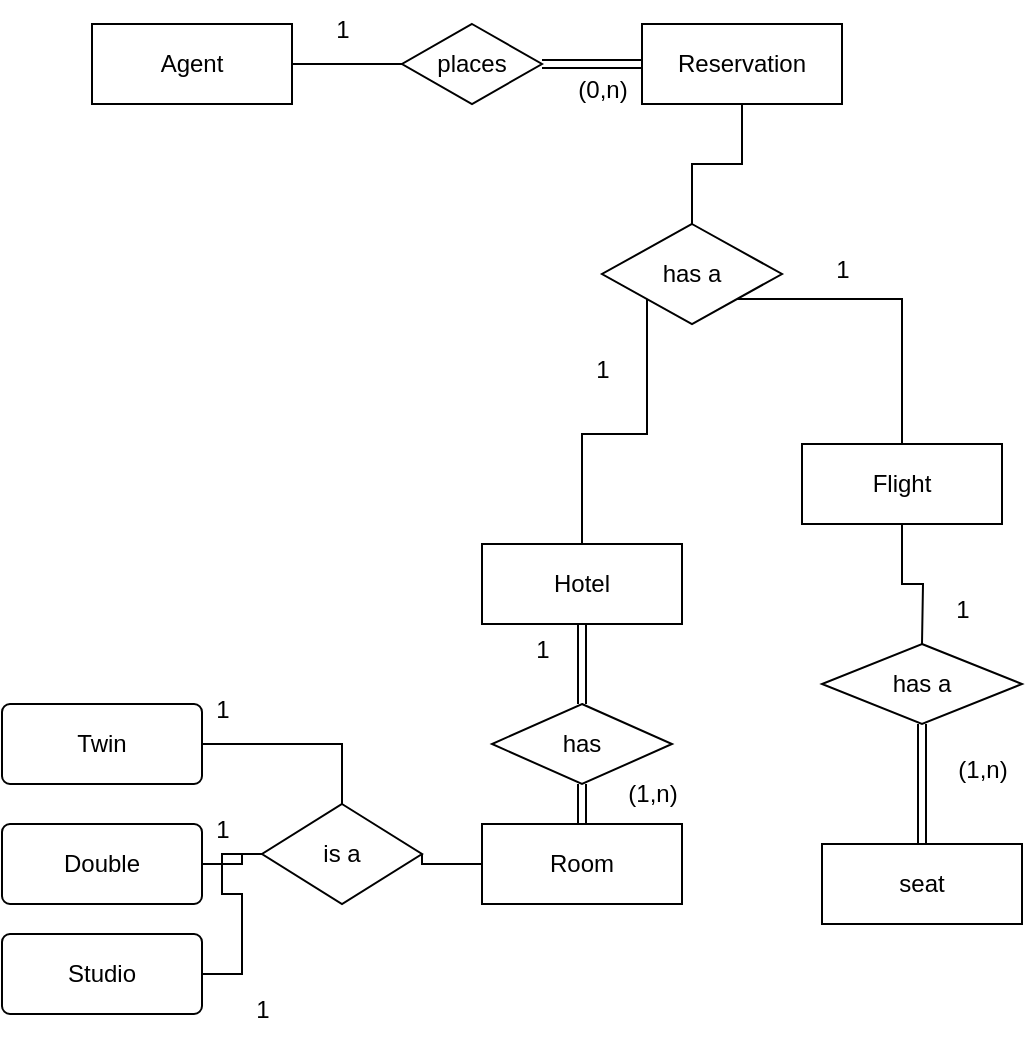 <mxfile version="21.2.1" type="github">
  <diagram id="C5RBs43oDa-KdzZeNtuy" name="Page-1">
    <mxGraphModel dx="472" dy="764" grid="1" gridSize="10" guides="1" tooltips="1" connect="1" arrows="1" fold="1" page="1" pageScale="1" pageWidth="827" pageHeight="1169" math="0" shadow="0">
      <root>
        <mxCell id="WIyWlLk6GJQsqaUBKTNV-0" />
        <mxCell id="WIyWlLk6GJQsqaUBKTNV-1" parent="WIyWlLk6GJQsqaUBKTNV-0" />
        <mxCell id="EMCxyHg4-kb57wSQ0Bh_-33" style="edgeStyle=orthogonalEdgeStyle;rounded=0;orthogonalLoop=1;jettySize=auto;html=1;exitX=0.5;exitY=1;exitDx=0;exitDy=0;endArrow=none;endFill=0;" edge="1" parent="WIyWlLk6GJQsqaUBKTNV-1" source="EMCxyHg4-kb57wSQ0Bh_-0">
          <mxGeometry relative="1" as="geometry">
            <mxPoint x="490" y="500" as="targetPoint" />
          </mxGeometry>
        </mxCell>
        <mxCell id="EMCxyHg4-kb57wSQ0Bh_-0" value="Flight" style="whiteSpace=wrap;html=1;align=center;" vertex="1" parent="WIyWlLk6GJQsqaUBKTNV-1">
          <mxGeometry x="430" y="400" width="100" height="40" as="geometry" />
        </mxCell>
        <mxCell id="EMCxyHg4-kb57wSQ0Bh_-17" value="" style="edgeStyle=orthogonalEdgeStyle;rounded=0;orthogonalLoop=1;jettySize=auto;html=1;shape=link;" edge="1" parent="WIyWlLk6GJQsqaUBKTNV-1" source="EMCxyHg4-kb57wSQ0Bh_-1" target="EMCxyHg4-kb57wSQ0Bh_-16">
          <mxGeometry relative="1" as="geometry" />
        </mxCell>
        <mxCell id="EMCxyHg4-kb57wSQ0Bh_-1" value="Hotel" style="whiteSpace=wrap;html=1;align=center;" vertex="1" parent="WIyWlLk6GJQsqaUBKTNV-1">
          <mxGeometry x="270" y="450" width="100" height="40" as="geometry" />
        </mxCell>
        <mxCell id="EMCxyHg4-kb57wSQ0Bh_-30" style="edgeStyle=orthogonalEdgeStyle;rounded=0;orthogonalLoop=1;jettySize=auto;html=1;exitX=0.5;exitY=1;exitDx=0;exitDy=0;entryX=0.5;entryY=0;entryDx=0;entryDy=0;endArrow=none;endFill=0;" edge="1" parent="WIyWlLk6GJQsqaUBKTNV-1" source="EMCxyHg4-kb57wSQ0Bh_-2" target="EMCxyHg4-kb57wSQ0Bh_-29">
          <mxGeometry relative="1" as="geometry" />
        </mxCell>
        <mxCell id="EMCxyHg4-kb57wSQ0Bh_-2" value="Reservation" style="whiteSpace=wrap;html=1;align=center;" vertex="1" parent="WIyWlLk6GJQsqaUBKTNV-1">
          <mxGeometry x="350" y="190" width="100" height="40" as="geometry" />
        </mxCell>
        <mxCell id="EMCxyHg4-kb57wSQ0Bh_-25" style="edgeStyle=orthogonalEdgeStyle;rounded=0;orthogonalLoop=1;jettySize=auto;html=1;exitX=1;exitY=0.5;exitDx=0;exitDy=0;entryX=0;entryY=0.5;entryDx=0;entryDy=0;endArrow=none;endFill=0;" edge="1" parent="WIyWlLk6GJQsqaUBKTNV-1" source="EMCxyHg4-kb57wSQ0Bh_-3" target="EMCxyHg4-kb57wSQ0Bh_-24">
          <mxGeometry relative="1" as="geometry" />
        </mxCell>
        <mxCell id="EMCxyHg4-kb57wSQ0Bh_-3" value="Agent" style="whiteSpace=wrap;html=1;align=center;" vertex="1" parent="WIyWlLk6GJQsqaUBKTNV-1">
          <mxGeometry x="75" y="190" width="100" height="40" as="geometry" />
        </mxCell>
        <mxCell id="EMCxyHg4-kb57wSQ0Bh_-10" style="edgeStyle=orthogonalEdgeStyle;rounded=0;orthogonalLoop=1;jettySize=auto;html=1;exitX=0;exitY=0.5;exitDx=0;exitDy=0;entryX=1;entryY=0.5;entryDx=0;entryDy=0;endArrow=none;endFill=0;" edge="1" parent="WIyWlLk6GJQsqaUBKTNV-1" source="EMCxyHg4-kb57wSQ0Bh_-5" target="EMCxyHg4-kb57wSQ0Bh_-9">
          <mxGeometry relative="1" as="geometry" />
        </mxCell>
        <mxCell id="EMCxyHg4-kb57wSQ0Bh_-5" value="Room" style="whiteSpace=wrap;html=1;align=center;" vertex="1" parent="WIyWlLk6GJQsqaUBKTNV-1">
          <mxGeometry x="270" y="590" width="100" height="40" as="geometry" />
        </mxCell>
        <mxCell id="EMCxyHg4-kb57wSQ0Bh_-11" style="edgeStyle=orthogonalEdgeStyle;rounded=0;orthogonalLoop=1;jettySize=auto;html=1;exitX=1;exitY=0.5;exitDx=0;exitDy=0;endArrow=none;endFill=0;" edge="1" parent="WIyWlLk6GJQsqaUBKTNV-1" source="EMCxyHg4-kb57wSQ0Bh_-6" target="EMCxyHg4-kb57wSQ0Bh_-9">
          <mxGeometry relative="1" as="geometry" />
        </mxCell>
        <mxCell id="EMCxyHg4-kb57wSQ0Bh_-6" value="Twin" style="rounded=1;arcSize=10;whiteSpace=wrap;html=1;align=center;" vertex="1" parent="WIyWlLk6GJQsqaUBKTNV-1">
          <mxGeometry x="30" y="530" width="100" height="40" as="geometry" />
        </mxCell>
        <mxCell id="EMCxyHg4-kb57wSQ0Bh_-14" style="edgeStyle=orthogonalEdgeStyle;rounded=0;orthogonalLoop=1;jettySize=auto;html=1;exitX=1;exitY=0.5;exitDx=0;exitDy=0;endArrow=none;endFill=0;" edge="1" parent="WIyWlLk6GJQsqaUBKTNV-1" source="EMCxyHg4-kb57wSQ0Bh_-7" target="EMCxyHg4-kb57wSQ0Bh_-9">
          <mxGeometry relative="1" as="geometry" />
        </mxCell>
        <mxCell id="EMCxyHg4-kb57wSQ0Bh_-7" value="Double" style="rounded=1;arcSize=10;whiteSpace=wrap;html=1;align=center;" vertex="1" parent="WIyWlLk6GJQsqaUBKTNV-1">
          <mxGeometry x="30" y="590" width="100" height="40" as="geometry" />
        </mxCell>
        <mxCell id="EMCxyHg4-kb57wSQ0Bh_-13" style="edgeStyle=orthogonalEdgeStyle;rounded=0;orthogonalLoop=1;jettySize=auto;html=1;exitX=1;exitY=0.5;exitDx=0;exitDy=0;entryX=0;entryY=0.5;entryDx=0;entryDy=0;endArrow=none;endFill=0;" edge="1" parent="WIyWlLk6GJQsqaUBKTNV-1" source="EMCxyHg4-kb57wSQ0Bh_-8" target="EMCxyHg4-kb57wSQ0Bh_-9">
          <mxGeometry relative="1" as="geometry" />
        </mxCell>
        <mxCell id="EMCxyHg4-kb57wSQ0Bh_-8" value="Studio" style="rounded=1;arcSize=10;whiteSpace=wrap;html=1;align=center;" vertex="1" parent="WIyWlLk6GJQsqaUBKTNV-1">
          <mxGeometry x="30" y="645" width="100" height="40" as="geometry" />
        </mxCell>
        <mxCell id="EMCxyHg4-kb57wSQ0Bh_-9" value="is a" style="shape=rhombus;perimeter=rhombusPerimeter;whiteSpace=wrap;html=1;align=center;" vertex="1" parent="WIyWlLk6GJQsqaUBKTNV-1">
          <mxGeometry x="160" y="580" width="80" height="50" as="geometry" />
        </mxCell>
        <mxCell id="EMCxyHg4-kb57wSQ0Bh_-18" style="edgeStyle=orthogonalEdgeStyle;rounded=0;orthogonalLoop=1;jettySize=auto;html=1;exitX=0.5;exitY=1;exitDx=0;exitDy=0;entryX=0.5;entryY=0;entryDx=0;entryDy=0;shape=link;" edge="1" parent="WIyWlLk6GJQsqaUBKTNV-1" source="EMCxyHg4-kb57wSQ0Bh_-16" target="EMCxyHg4-kb57wSQ0Bh_-5">
          <mxGeometry relative="1" as="geometry" />
        </mxCell>
        <mxCell id="EMCxyHg4-kb57wSQ0Bh_-16" value="has" style="shape=rhombus;perimeter=rhombusPerimeter;whiteSpace=wrap;html=1;align=center;" vertex="1" parent="WIyWlLk6GJQsqaUBKTNV-1">
          <mxGeometry x="275" y="530" width="90" height="40" as="geometry" />
        </mxCell>
        <mxCell id="EMCxyHg4-kb57wSQ0Bh_-19" value="1" style="text;html=1;align=center;verticalAlign=middle;resizable=0;points=[];autosize=1;strokeColor=none;fillColor=none;" vertex="1" parent="WIyWlLk6GJQsqaUBKTNV-1">
          <mxGeometry x="285" y="488" width="30" height="30" as="geometry" />
        </mxCell>
        <mxCell id="EMCxyHg4-kb57wSQ0Bh_-20" value="(1,n)" style="text;html=1;align=center;verticalAlign=middle;resizable=0;points=[];autosize=1;strokeColor=none;fillColor=none;" vertex="1" parent="WIyWlLk6GJQsqaUBKTNV-1">
          <mxGeometry x="330" y="560" width="50" height="30" as="geometry" />
        </mxCell>
        <mxCell id="EMCxyHg4-kb57wSQ0Bh_-21" value="1" style="text;html=1;align=center;verticalAlign=middle;resizable=0;points=[];autosize=1;strokeColor=none;fillColor=none;" vertex="1" parent="WIyWlLk6GJQsqaUBKTNV-1">
          <mxGeometry x="125" y="518" width="30" height="30" as="geometry" />
        </mxCell>
        <mxCell id="EMCxyHg4-kb57wSQ0Bh_-22" value="1" style="text;html=1;align=center;verticalAlign=middle;resizable=0;points=[];autosize=1;strokeColor=none;fillColor=none;" vertex="1" parent="WIyWlLk6GJQsqaUBKTNV-1">
          <mxGeometry x="145" y="668" width="30" height="30" as="geometry" />
        </mxCell>
        <mxCell id="EMCxyHg4-kb57wSQ0Bh_-23" value="1" style="text;html=1;align=center;verticalAlign=middle;resizable=0;points=[];autosize=1;strokeColor=none;fillColor=none;" vertex="1" parent="WIyWlLk6GJQsqaUBKTNV-1">
          <mxGeometry x="125" y="578" width="30" height="30" as="geometry" />
        </mxCell>
        <mxCell id="EMCxyHg4-kb57wSQ0Bh_-26" style="edgeStyle=orthogonalEdgeStyle;rounded=0;orthogonalLoop=1;jettySize=auto;html=1;exitX=1;exitY=0.5;exitDx=0;exitDy=0;entryX=0;entryY=0.5;entryDx=0;entryDy=0;shape=link;" edge="1" parent="WIyWlLk6GJQsqaUBKTNV-1" source="EMCxyHg4-kb57wSQ0Bh_-24" target="EMCxyHg4-kb57wSQ0Bh_-2">
          <mxGeometry relative="1" as="geometry" />
        </mxCell>
        <mxCell id="EMCxyHg4-kb57wSQ0Bh_-24" value="places" style="shape=rhombus;perimeter=rhombusPerimeter;whiteSpace=wrap;html=1;align=center;" vertex="1" parent="WIyWlLk6GJQsqaUBKTNV-1">
          <mxGeometry x="230" y="190" width="70" height="40" as="geometry" />
        </mxCell>
        <mxCell id="EMCxyHg4-kb57wSQ0Bh_-27" value="1" style="text;html=1;align=center;verticalAlign=middle;resizable=0;points=[];autosize=1;strokeColor=none;fillColor=none;" vertex="1" parent="WIyWlLk6GJQsqaUBKTNV-1">
          <mxGeometry x="185" y="178" width="30" height="30" as="geometry" />
        </mxCell>
        <mxCell id="EMCxyHg4-kb57wSQ0Bh_-28" value="(0,n)" style="text;html=1;align=center;verticalAlign=middle;resizable=0;points=[];autosize=1;strokeColor=none;fillColor=none;" vertex="1" parent="WIyWlLk6GJQsqaUBKTNV-1">
          <mxGeometry x="305" y="208" width="50" height="30" as="geometry" />
        </mxCell>
        <mxCell id="EMCxyHg4-kb57wSQ0Bh_-31" style="edgeStyle=orthogonalEdgeStyle;rounded=0;orthogonalLoop=1;jettySize=auto;html=1;exitX=0;exitY=1;exitDx=0;exitDy=0;entryX=0.5;entryY=0;entryDx=0;entryDy=0;endArrow=none;endFill=0;" edge="1" parent="WIyWlLk6GJQsqaUBKTNV-1" source="EMCxyHg4-kb57wSQ0Bh_-29" target="EMCxyHg4-kb57wSQ0Bh_-1">
          <mxGeometry relative="1" as="geometry" />
        </mxCell>
        <mxCell id="EMCxyHg4-kb57wSQ0Bh_-32" style="edgeStyle=orthogonalEdgeStyle;rounded=0;orthogonalLoop=1;jettySize=auto;html=1;exitX=1;exitY=1;exitDx=0;exitDy=0;entryX=0.5;entryY=0;entryDx=0;entryDy=0;endArrow=none;endFill=0;" edge="1" parent="WIyWlLk6GJQsqaUBKTNV-1" source="EMCxyHg4-kb57wSQ0Bh_-29" target="EMCxyHg4-kb57wSQ0Bh_-0">
          <mxGeometry relative="1" as="geometry" />
        </mxCell>
        <mxCell id="EMCxyHg4-kb57wSQ0Bh_-29" value="has a" style="shape=rhombus;perimeter=rhombusPerimeter;whiteSpace=wrap;html=1;align=center;" vertex="1" parent="WIyWlLk6GJQsqaUBKTNV-1">
          <mxGeometry x="330" y="290" width="90" height="50" as="geometry" />
        </mxCell>
        <mxCell id="EMCxyHg4-kb57wSQ0Bh_-35" style="edgeStyle=orthogonalEdgeStyle;rounded=0;orthogonalLoop=1;jettySize=auto;html=1;exitX=0.5;exitY=1;exitDx=0;exitDy=0;endArrow=none;endFill=0;shape=link;" edge="1" parent="WIyWlLk6GJQsqaUBKTNV-1" source="EMCxyHg4-kb57wSQ0Bh_-34" target="EMCxyHg4-kb57wSQ0Bh_-36">
          <mxGeometry relative="1" as="geometry">
            <mxPoint x="490" y="580" as="targetPoint" />
          </mxGeometry>
        </mxCell>
        <mxCell id="EMCxyHg4-kb57wSQ0Bh_-34" value="has a" style="shape=rhombus;perimeter=rhombusPerimeter;whiteSpace=wrap;html=1;align=center;" vertex="1" parent="WIyWlLk6GJQsqaUBKTNV-1">
          <mxGeometry x="440" y="500" width="100" height="40" as="geometry" />
        </mxCell>
        <mxCell id="EMCxyHg4-kb57wSQ0Bh_-36" value="seat" style="whiteSpace=wrap;html=1;align=center;" vertex="1" parent="WIyWlLk6GJQsqaUBKTNV-1">
          <mxGeometry x="440" y="600" width="100" height="40" as="geometry" />
        </mxCell>
        <mxCell id="EMCxyHg4-kb57wSQ0Bh_-37" value="1" style="text;html=1;align=center;verticalAlign=middle;resizable=0;points=[];autosize=1;strokeColor=none;fillColor=none;" vertex="1" parent="WIyWlLk6GJQsqaUBKTNV-1">
          <mxGeometry x="315" y="348" width="30" height="30" as="geometry" />
        </mxCell>
        <mxCell id="EMCxyHg4-kb57wSQ0Bh_-38" value="1" style="text;html=1;align=center;verticalAlign=middle;resizable=0;points=[];autosize=1;strokeColor=none;fillColor=none;" vertex="1" parent="WIyWlLk6GJQsqaUBKTNV-1">
          <mxGeometry x="435" y="298" width="30" height="30" as="geometry" />
        </mxCell>
        <mxCell id="EMCxyHg4-kb57wSQ0Bh_-40" value="(1,n)" style="text;html=1;align=center;verticalAlign=middle;resizable=0;points=[];autosize=1;strokeColor=none;fillColor=none;" vertex="1" parent="WIyWlLk6GJQsqaUBKTNV-1">
          <mxGeometry x="495" y="548" width="50" height="30" as="geometry" />
        </mxCell>
        <mxCell id="EMCxyHg4-kb57wSQ0Bh_-41" value="1" style="text;html=1;align=center;verticalAlign=middle;resizable=0;points=[];autosize=1;strokeColor=none;fillColor=none;" vertex="1" parent="WIyWlLk6GJQsqaUBKTNV-1">
          <mxGeometry x="495" y="468" width="30" height="30" as="geometry" />
        </mxCell>
      </root>
    </mxGraphModel>
  </diagram>
</mxfile>
